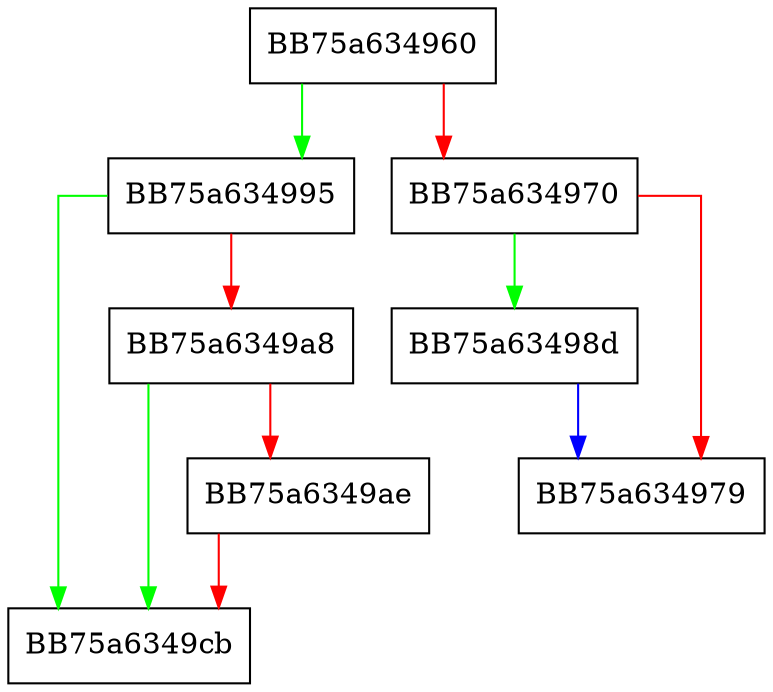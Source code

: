 digraph Read {
  node [shape="box"];
  graph [splines=ortho];
  BB75a634960 -> BB75a634995 [color="green"];
  BB75a634960 -> BB75a634970 [color="red"];
  BB75a634970 -> BB75a63498d [color="green"];
  BB75a634970 -> BB75a634979 [color="red"];
  BB75a63498d -> BB75a634979 [color="blue"];
  BB75a634995 -> BB75a6349cb [color="green"];
  BB75a634995 -> BB75a6349a8 [color="red"];
  BB75a6349a8 -> BB75a6349cb [color="green"];
  BB75a6349a8 -> BB75a6349ae [color="red"];
  BB75a6349ae -> BB75a6349cb [color="red"];
}